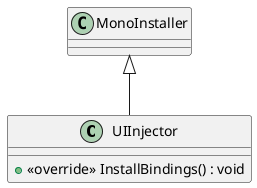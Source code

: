 @startuml
class UIInjector {
    + <<override>> InstallBindings() : void
}
MonoInstaller <|-- UIInjector
@enduml
